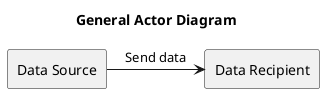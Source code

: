 @startuml
title General Actor Diagram
agent "Data Source" as DocumentSource 
agent "Data Recipient" as DocumentRecipient

DocumentSource -> DocumentRecipient : "Send data"
@enduml
